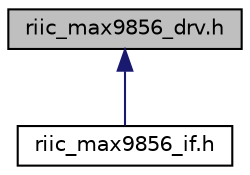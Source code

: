 digraph "riic_max9856_drv.h"
{
 // LATEX_PDF_SIZE
  edge [fontname="Helvetica",fontsize="10",labelfontname="Helvetica",labelfontsize="10"];
  node [fontname="Helvetica",fontsize="10",shape=record];
  Node1 [label="riic_max9856_drv.h",height=0.2,width=0.4,color="black", fillcolor="grey75", style="filled", fontcolor="black",tooltip=" "];
  Node1 -> Node2 [dir="back",color="midnightblue",fontsize="10",style="solid",fontname="Helvetica"];
  Node2 [label="riic_max9856_if.h",height=0.2,width=0.4,color="black", fillcolor="white", style="filled",URL="$da/de1/riic__max9856__if_8h.html",tooltip="MAX9856 driver API header."];
}
